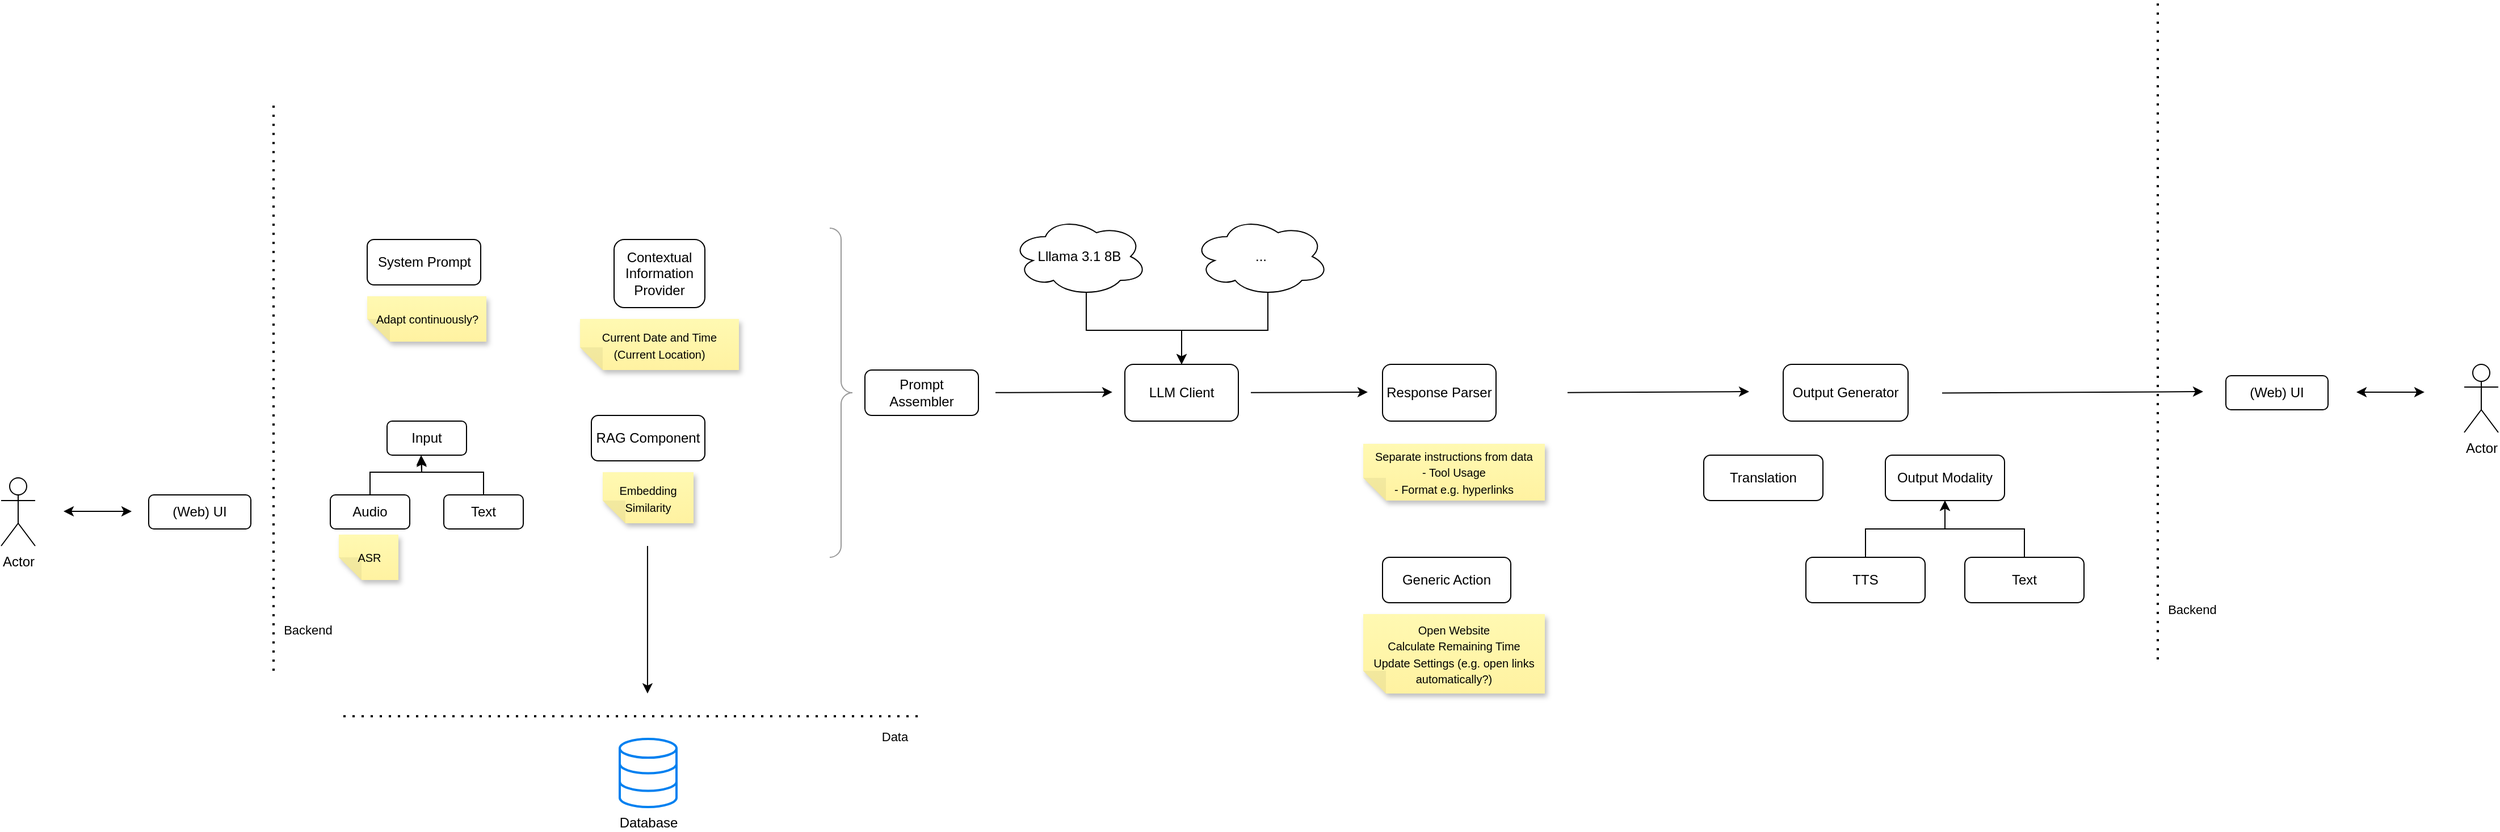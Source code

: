 <mxfile version="26.2.14">
  <diagram name="Page-1" id="v4O-nr3sXE_k4FdBFtyi">
    <mxGraphModel dx="2365" dy="2095" grid="1" gridSize="10" guides="1" tooltips="1" connect="1" arrows="1" fold="1" page="1" pageScale="1" pageWidth="350" pageHeight="630" math="0" shadow="0">
      <root>
        <mxCell id="0" />
        <mxCell id="1" parent="0" />
        <mxCell id="QPYCdiBYEpZ3Ri3lk8oC-1" value="Actor" style="shape=umlActor;verticalLabelPosition=bottom;verticalAlign=top;html=1;outlineConnect=0;" vertex="1" parent="1">
          <mxGeometry x="90" y="160" width="30" height="60" as="geometry" />
        </mxCell>
        <mxCell id="QPYCdiBYEpZ3Ri3lk8oC-2" value="" style="endArrow=classic;startArrow=classic;html=1;rounded=0;" edge="1" parent="1">
          <mxGeometry width="50" height="50" relative="1" as="geometry">
            <mxPoint x="145" y="189.5" as="sourcePoint" />
            <mxPoint x="205" y="189.5" as="targetPoint" />
          </mxGeometry>
        </mxCell>
        <mxCell id="QPYCdiBYEpZ3Ri3lk8oC-3" value="(Web)&amp;nbsp;&lt;span style=&quot;background-color: transparent; color: light-dark(rgb(0, 0, 0), rgb(255, 255, 255));&quot;&gt;UI&lt;/span&gt;" style="rounded=1;whiteSpace=wrap;html=1;" vertex="1" parent="1">
          <mxGeometry x="220" y="175" width="90" height="30" as="geometry" />
        </mxCell>
        <mxCell id="QPYCdiBYEpZ3Ri3lk8oC-4" value="" style="endArrow=none;dashed=1;html=1;dashPattern=1 3;strokeWidth=2;rounded=0;" edge="1" parent="1">
          <mxGeometry width="50" height="50" relative="1" as="geometry">
            <mxPoint x="330" y="330" as="sourcePoint" />
            <mxPoint x="330" y="-170" as="targetPoint" />
          </mxGeometry>
        </mxCell>
        <mxCell id="QPYCdiBYEpZ3Ri3lk8oC-5" value="Backend" style="edgeLabel;html=1;align=center;verticalAlign=middle;resizable=0;points=[];" vertex="1" connectable="0" parent="QPYCdiBYEpZ3Ri3lk8oC-4">
          <mxGeometry x="-0.792" y="2" relative="1" as="geometry">
            <mxPoint x="32" y="16" as="offset" />
          </mxGeometry>
        </mxCell>
        <mxCell id="QPYCdiBYEpZ3Ri3lk8oC-6" value="Input" style="rounded=1;whiteSpace=wrap;html=1;" vertex="1" parent="1">
          <mxGeometry x="430" y="110" width="70" height="30" as="geometry" />
        </mxCell>
        <mxCell id="QPYCdiBYEpZ3Ri3lk8oC-7" value="Audio" style="rounded=1;whiteSpace=wrap;html=1;" vertex="1" parent="1">
          <mxGeometry x="380" y="175" width="70" height="30" as="geometry" />
        </mxCell>
        <mxCell id="QPYCdiBYEpZ3Ri3lk8oC-13" style="edgeStyle=orthogonalEdgeStyle;rounded=0;orthogonalLoop=1;jettySize=auto;html=1;exitX=0.5;exitY=0;exitDx=0;exitDy=0;" edge="1" parent="1" source="QPYCdiBYEpZ3Ri3lk8oC-8">
          <mxGeometry relative="1" as="geometry">
            <mxPoint x="460" y="140" as="targetPoint" />
          </mxGeometry>
        </mxCell>
        <mxCell id="QPYCdiBYEpZ3Ri3lk8oC-8" value="Text" style="rounded=1;whiteSpace=wrap;html=1;" vertex="1" parent="1">
          <mxGeometry x="480" y="175" width="70" height="30" as="geometry" />
        </mxCell>
        <mxCell id="QPYCdiBYEpZ3Ri3lk8oC-9" value="&lt;font style=&quot;font-size: 10px;&quot;&gt;ASR&lt;/font&gt;" style="shape=note;whiteSpace=wrap;html=1;backgroundOutline=1;fontColor=#000000;darkOpacity=0.05;fillColor=#FFF9B2;strokeColor=none;fillStyle=solid;direction=west;gradientDirection=north;gradientColor=#FFF2A1;shadow=1;size=20;pointerEvents=1;" vertex="1" parent="1">
          <mxGeometry x="387.5" y="210" width="52.5" height="40" as="geometry" />
        </mxCell>
        <mxCell id="QPYCdiBYEpZ3Ri3lk8oC-10" value="Prompt Assembler" style="rounded=1;whiteSpace=wrap;html=1;" vertex="1" parent="1">
          <mxGeometry x="851" y="65" width="100" height="40" as="geometry" />
        </mxCell>
        <mxCell id="QPYCdiBYEpZ3Ri3lk8oC-11" value="RAG Component" style="rounded=1;whiteSpace=wrap;html=1;" vertex="1" parent="1">
          <mxGeometry x="610" y="105" width="100" height="40" as="geometry" />
        </mxCell>
        <mxCell id="QPYCdiBYEpZ3Ri3lk8oC-12" style="edgeStyle=orthogonalEdgeStyle;rounded=0;orthogonalLoop=1;jettySize=auto;html=1;exitX=0.5;exitY=0;exitDx=0;exitDy=0;entryX=0.435;entryY=1.044;entryDx=0;entryDy=0;entryPerimeter=0;" edge="1" parent="1" source="QPYCdiBYEpZ3Ri3lk8oC-7" target="QPYCdiBYEpZ3Ri3lk8oC-6">
          <mxGeometry relative="1" as="geometry" />
        </mxCell>
        <mxCell id="QPYCdiBYEpZ3Ri3lk8oC-14" value="Database" style="html=1;verticalLabelPosition=bottom;align=center;labelBackgroundColor=#ffffff;verticalAlign=top;strokeWidth=2;strokeColor=#0080F0;shadow=0;dashed=0;shape=mxgraph.ios7.icons.data;" vertex="1" parent="1">
          <mxGeometry x="635" y="390" width="50" height="60" as="geometry" />
        </mxCell>
        <mxCell id="QPYCdiBYEpZ3Ri3lk8oC-15" value="&lt;font style=&quot;font-size: 10px;&quot;&gt;Embedding&lt;/font&gt;&lt;div&gt;&lt;font style=&quot;font-size: 10px;&quot;&gt;Similarity&lt;/font&gt;&lt;/div&gt;" style="shape=note;whiteSpace=wrap;html=1;backgroundOutline=1;fontColor=#000000;darkOpacity=0.05;fillColor=#FFF9B2;strokeColor=none;fillStyle=solid;direction=west;gradientDirection=north;gradientColor=#FFF2A1;shadow=1;size=20;pointerEvents=1;" vertex="1" parent="1">
          <mxGeometry x="620" y="155" width="80" height="45" as="geometry" />
        </mxCell>
        <mxCell id="QPYCdiBYEpZ3Ri3lk8oC-17" value="" style="endArrow=classic;html=1;rounded=0;" edge="1" parent="1">
          <mxGeometry width="50" height="50" relative="1" as="geometry">
            <mxPoint x="659.47" y="220" as="sourcePoint" />
            <mxPoint x="659.47" y="350" as="targetPoint" />
          </mxGeometry>
        </mxCell>
        <mxCell id="QPYCdiBYEpZ3Ri3lk8oC-18" value="Contextual Information&lt;div&gt;Provider&lt;/div&gt;" style="rounded=1;whiteSpace=wrap;html=1;" vertex="1" parent="1">
          <mxGeometry x="630" y="-50" width="80" height="60" as="geometry" />
        </mxCell>
        <mxCell id="QPYCdiBYEpZ3Ri3lk8oC-19" value="&lt;font style=&quot;font-size: 10px;&quot;&gt;Current Date and Time&lt;/font&gt;&lt;div&gt;&lt;font style=&quot;font-size: 10px;&quot;&gt;(Current Location)&lt;/font&gt;&lt;/div&gt;" style="shape=note;whiteSpace=wrap;html=1;backgroundOutline=1;fontColor=#000000;darkOpacity=0.05;fillColor=#FFF9B2;strokeColor=none;fillStyle=solid;direction=west;gradientDirection=north;gradientColor=#FFF2A1;shadow=1;size=20;pointerEvents=1;" vertex="1" parent="1">
          <mxGeometry x="600" y="20" width="140" height="45" as="geometry" />
        </mxCell>
        <mxCell id="QPYCdiBYEpZ3Ri3lk8oC-21" value="System Prompt" style="rounded=1;whiteSpace=wrap;html=1;" vertex="1" parent="1">
          <mxGeometry x="412.5" y="-50" width="100" height="40" as="geometry" />
        </mxCell>
        <mxCell id="QPYCdiBYEpZ3Ri3lk8oC-22" value="" style="labelPosition=right;align=left;strokeWidth=1;shape=mxgraph.mockup.markup.curlyBrace;html=1;shadow=0;dashed=0;strokeColor=#999999;direction=north;rotation=-180;" vertex="1" parent="1">
          <mxGeometry x="820" y="-60" width="20" height="290" as="geometry" />
        </mxCell>
        <mxCell id="QPYCdiBYEpZ3Ri3lk8oC-23" value="&lt;font size=&quot;1&quot;&gt;Adapt continuously?&lt;/font&gt;" style="shape=note;whiteSpace=wrap;html=1;backgroundOutline=1;fontColor=#000000;darkOpacity=0.05;fillColor=#FFF9B2;strokeColor=none;fillStyle=solid;direction=west;gradientDirection=north;gradientColor=#FFF2A1;shadow=1;size=20;pointerEvents=1;" vertex="1" parent="1">
          <mxGeometry x="412.5" width="105" height="40" as="geometry" />
        </mxCell>
        <mxCell id="QPYCdiBYEpZ3Ri3lk8oC-24" value="" style="endArrow=none;dashed=1;html=1;dashPattern=1 3;strokeWidth=2;rounded=0;" edge="1" parent="1">
          <mxGeometry width="50" height="50" relative="1" as="geometry">
            <mxPoint x="897.5" y="370" as="sourcePoint" />
            <mxPoint x="387.5" y="370" as="targetPoint" />
          </mxGeometry>
        </mxCell>
        <mxCell id="QPYCdiBYEpZ3Ri3lk8oC-25" value="Data" style="edgeLabel;html=1;align=center;verticalAlign=middle;resizable=0;points=[];" vertex="1" connectable="0" parent="QPYCdiBYEpZ3Ri3lk8oC-24">
          <mxGeometry x="-0.792" y="2" relative="1" as="geometry">
            <mxPoint x="32" y="16" as="offset" />
          </mxGeometry>
        </mxCell>
        <mxCell id="QPYCdiBYEpZ3Ri3lk8oC-26" value="LLM Client" style="rounded=1;whiteSpace=wrap;html=1;" vertex="1" parent="1">
          <mxGeometry x="1080" y="60" width="100" height="50" as="geometry" />
        </mxCell>
        <mxCell id="QPYCdiBYEpZ3Ri3lk8oC-28" style="edgeStyle=orthogonalEdgeStyle;rounded=0;orthogonalLoop=1;jettySize=auto;html=1;exitX=0.55;exitY=0.95;exitDx=0;exitDy=0;exitPerimeter=0;" edge="1" parent="1" source="QPYCdiBYEpZ3Ri3lk8oC-27" target="QPYCdiBYEpZ3Ri3lk8oC-26">
          <mxGeometry relative="1" as="geometry" />
        </mxCell>
        <mxCell id="QPYCdiBYEpZ3Ri3lk8oC-27" value="Lllama 3.1 8B" style="ellipse;shape=cloud;whiteSpace=wrap;html=1;" vertex="1" parent="1">
          <mxGeometry x="980" y="-70" width="120" height="70" as="geometry" />
        </mxCell>
        <mxCell id="QPYCdiBYEpZ3Ri3lk8oC-30" style="edgeStyle=orthogonalEdgeStyle;rounded=0;orthogonalLoop=1;jettySize=auto;html=1;exitX=0.55;exitY=0.95;exitDx=0;exitDy=0;exitPerimeter=0;entryX=0.5;entryY=0;entryDx=0;entryDy=0;" edge="1" parent="1" source="QPYCdiBYEpZ3Ri3lk8oC-29" target="QPYCdiBYEpZ3Ri3lk8oC-26">
          <mxGeometry relative="1" as="geometry" />
        </mxCell>
        <mxCell id="QPYCdiBYEpZ3Ri3lk8oC-29" value="..." style="ellipse;shape=cloud;whiteSpace=wrap;html=1;" vertex="1" parent="1">
          <mxGeometry x="1140" y="-70" width="120" height="70" as="geometry" />
        </mxCell>
        <mxCell id="QPYCdiBYEpZ3Ri3lk8oC-31" value="" style="endArrow=classic;html=1;rounded=0;" edge="1" parent="1">
          <mxGeometry width="50" height="50" relative="1" as="geometry">
            <mxPoint x="966" y="84.88" as="sourcePoint" />
            <mxPoint x="1069" y="84.44" as="targetPoint" />
          </mxGeometry>
        </mxCell>
        <mxCell id="QPYCdiBYEpZ3Ri3lk8oC-33" value="Response Parser" style="rounded=1;whiteSpace=wrap;html=1;" vertex="1" parent="1">
          <mxGeometry x="1307" y="60" width="100" height="50" as="geometry" />
        </mxCell>
        <mxCell id="QPYCdiBYEpZ3Ri3lk8oC-34" value="" style="endArrow=classic;html=1;rounded=0;" edge="1" parent="1">
          <mxGeometry width="50" height="50" relative="1" as="geometry">
            <mxPoint x="1191" y="84.88" as="sourcePoint" />
            <mxPoint x="1294" y="84.44" as="targetPoint" />
          </mxGeometry>
        </mxCell>
        <mxCell id="QPYCdiBYEpZ3Ri3lk8oC-35" value="&lt;div&gt;&lt;span style=&quot;font-size: 10px;&quot;&gt;Separate instructions from data&lt;/span&gt;&lt;/div&gt;&lt;span style=&quot;font-size: 10px;&quot;&gt;- Tool Usage&lt;/span&gt;&lt;div&gt;&lt;span style=&quot;font-size: 10px;&quot;&gt;- Format e.g. hyperlinks&lt;/span&gt;&lt;/div&gt;" style="shape=note;whiteSpace=wrap;html=1;backgroundOutline=1;fontColor=#000000;darkOpacity=0.05;fillColor=#FFF9B2;strokeColor=none;fillStyle=solid;direction=west;gradientDirection=north;gradientColor=#FFF2A1;shadow=1;size=20;pointerEvents=1;" vertex="1" parent="1">
          <mxGeometry x="1290" y="130" width="160" height="50" as="geometry" />
        </mxCell>
        <mxCell id="QPYCdiBYEpZ3Ri3lk8oC-36" value="Generic Action" style="rounded=1;whiteSpace=wrap;html=1;" vertex="1" parent="1">
          <mxGeometry x="1307" y="230" width="113" height="40" as="geometry" />
        </mxCell>
        <mxCell id="QPYCdiBYEpZ3Ri3lk8oC-38" value="&lt;span style=&quot;font-size: 10px;&quot;&gt;Open Website&lt;/span&gt;&lt;div&gt;&lt;span style=&quot;font-size: 10px;&quot;&gt;Calculate Remaining Time&lt;/span&gt;&lt;/div&gt;&lt;div&gt;&lt;span style=&quot;font-size: 10px;&quot;&gt;Update Settings (e.g. open links automatically?)&lt;/span&gt;&lt;/div&gt;" style="shape=note;whiteSpace=wrap;html=1;backgroundOutline=1;fontColor=#000000;darkOpacity=0.05;fillColor=#FFF9B2;strokeColor=none;fillStyle=solid;direction=west;gradientDirection=north;gradientColor=#FFF2A1;shadow=1;size=20;pointerEvents=1;" vertex="1" parent="1">
          <mxGeometry x="1290" y="280" width="160" height="70" as="geometry" />
        </mxCell>
        <mxCell id="QPYCdiBYEpZ3Ri3lk8oC-39" value="Output Generator" style="rounded=1;whiteSpace=wrap;html=1;" vertex="1" parent="1">
          <mxGeometry x="1660" y="60" width="110" height="50" as="geometry" />
        </mxCell>
        <mxCell id="QPYCdiBYEpZ3Ri3lk8oC-42" value="Translation" style="rounded=1;whiteSpace=wrap;html=1;" vertex="1" parent="1">
          <mxGeometry x="1590" y="140" width="105" height="40" as="geometry" />
        </mxCell>
        <mxCell id="QPYCdiBYEpZ3Ri3lk8oC-48" style="edgeStyle=orthogonalEdgeStyle;rounded=0;orthogonalLoop=1;jettySize=auto;html=1;exitX=0.5;exitY=0;exitDx=0;exitDy=0;entryX=0.5;entryY=1;entryDx=0;entryDy=0;" edge="1" parent="1" source="QPYCdiBYEpZ3Ri3lk8oC-43" target="QPYCdiBYEpZ3Ri3lk8oC-47">
          <mxGeometry relative="1" as="geometry" />
        </mxCell>
        <mxCell id="QPYCdiBYEpZ3Ri3lk8oC-43" value="TTS" style="rounded=1;whiteSpace=wrap;html=1;" vertex="1" parent="1">
          <mxGeometry x="1680" y="230" width="105" height="40" as="geometry" />
        </mxCell>
        <mxCell id="QPYCdiBYEpZ3Ri3lk8oC-49" style="edgeStyle=orthogonalEdgeStyle;rounded=0;orthogonalLoop=1;jettySize=auto;html=1;exitX=0.5;exitY=0;exitDx=0;exitDy=0;entryX=0.5;entryY=1;entryDx=0;entryDy=0;" edge="1" parent="1" source="QPYCdiBYEpZ3Ri3lk8oC-44" target="QPYCdiBYEpZ3Ri3lk8oC-47">
          <mxGeometry relative="1" as="geometry" />
        </mxCell>
        <mxCell id="QPYCdiBYEpZ3Ri3lk8oC-44" value="Text" style="rounded=1;whiteSpace=wrap;html=1;" vertex="1" parent="1">
          <mxGeometry x="1820" y="230" width="105" height="40" as="geometry" />
        </mxCell>
        <mxCell id="QPYCdiBYEpZ3Ri3lk8oC-46" value="" style="endArrow=classic;html=1;rounded=0;" edge="1" parent="1">
          <mxGeometry width="50" height="50" relative="1" as="geometry">
            <mxPoint x="1470" y="84.82" as="sourcePoint" />
            <mxPoint x="1630" y="84" as="targetPoint" />
          </mxGeometry>
        </mxCell>
        <mxCell id="QPYCdiBYEpZ3Ri3lk8oC-47" value="Output Modality" style="rounded=1;whiteSpace=wrap;html=1;" vertex="1" parent="1">
          <mxGeometry x="1750" y="140" width="105" height="40" as="geometry" />
        </mxCell>
        <mxCell id="QPYCdiBYEpZ3Ri3lk8oC-50" value="Actor" style="shape=umlActor;verticalLabelPosition=bottom;verticalAlign=top;html=1;outlineConnect=0;" vertex="1" parent="1">
          <mxGeometry x="2260" y="60" width="30" height="60" as="geometry" />
        </mxCell>
        <mxCell id="QPYCdiBYEpZ3Ri3lk8oC-51" value="" style="endArrow=classic;startArrow=classic;html=1;rounded=0;" edge="1" parent="1">
          <mxGeometry width="50" height="50" relative="1" as="geometry">
            <mxPoint x="2165" y="84.47" as="sourcePoint" />
            <mxPoint x="2225" y="84.47" as="targetPoint" />
          </mxGeometry>
        </mxCell>
        <mxCell id="QPYCdiBYEpZ3Ri3lk8oC-52" value="(Web)&amp;nbsp;&lt;span style=&quot;background-color: transparent; color: light-dark(rgb(0, 0, 0), rgb(255, 255, 255));&quot;&gt;UI&lt;/span&gt;" style="rounded=1;whiteSpace=wrap;html=1;" vertex="1" parent="1">
          <mxGeometry x="2050" y="70" width="90" height="30" as="geometry" />
        </mxCell>
        <mxCell id="QPYCdiBYEpZ3Ri3lk8oC-53" value="" style="endArrow=none;dashed=1;html=1;dashPattern=1 3;strokeWidth=2;rounded=0;" edge="1" parent="1">
          <mxGeometry width="50" height="50" relative="1" as="geometry">
            <mxPoint x="1990" y="320" as="sourcePoint" />
            <mxPoint x="1990" y="-260" as="targetPoint" />
          </mxGeometry>
        </mxCell>
        <mxCell id="QPYCdiBYEpZ3Ri3lk8oC-54" value="Backend" style="edgeLabel;html=1;align=center;verticalAlign=middle;resizable=0;points=[];" vertex="1" connectable="0" parent="QPYCdiBYEpZ3Ri3lk8oC-53">
          <mxGeometry x="-0.792" y="2" relative="1" as="geometry">
            <mxPoint x="32" y="16" as="offset" />
          </mxGeometry>
        </mxCell>
        <mxCell id="QPYCdiBYEpZ3Ri3lk8oC-58" value="" style="endArrow=classic;html=1;rounded=0;" edge="1" parent="1">
          <mxGeometry width="50" height="50" relative="1" as="geometry">
            <mxPoint x="1800" y="85.26" as="sourcePoint" />
            <mxPoint x="2030" y="84" as="targetPoint" />
          </mxGeometry>
        </mxCell>
      </root>
    </mxGraphModel>
  </diagram>
</mxfile>
